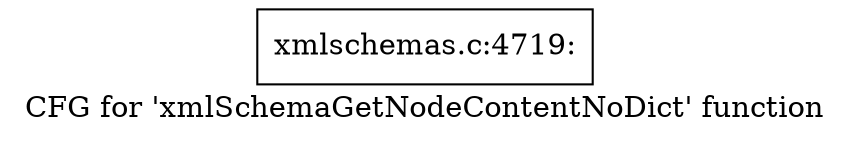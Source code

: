 digraph "CFG for 'xmlSchemaGetNodeContentNoDict' function" {
	label="CFG for 'xmlSchemaGetNodeContentNoDict' function";

	Node0x55d025f167d0 [shape=record,label="{xmlschemas.c:4719:}"];
}
